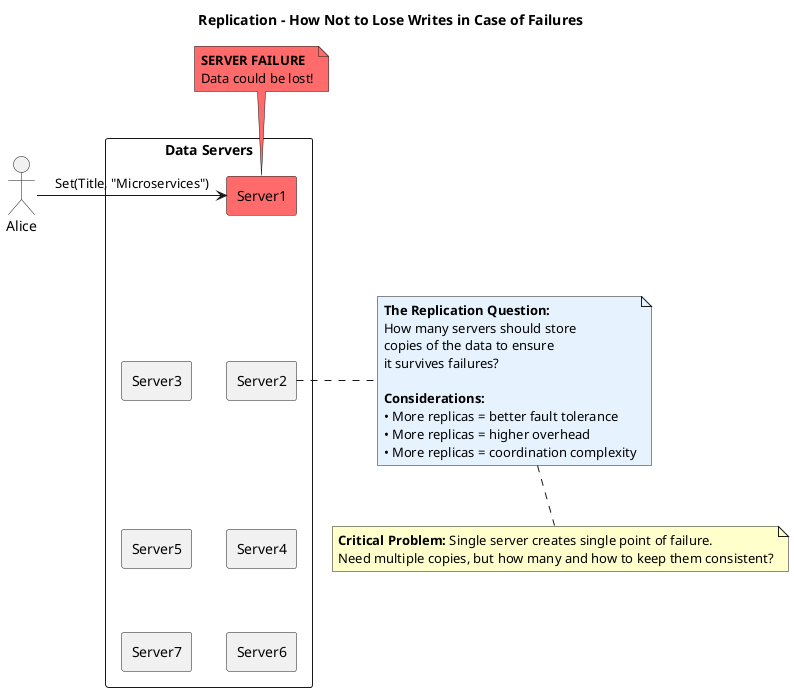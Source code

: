 @startuml

title Replication - How Not to Lose Writes in Case of Failures

actor "Alice" as Alice

rectangle "Data Servers" {
  rectangle "Server1" as S1 #FF6B6B
  rectangle "Server2" as S2
  rectangle "Server3" as S3  
  rectangle "Server4" as S4
  rectangle "Server5" as S5
  rectangle "Server6" as S6
  rectangle "Server7" as S7
}

Alice -> S1 : Set(Title, "Microservices")

note top of S1 #FF6B6B
**SERVER FAILURE**
Data could be lost!
end note

note right of S2 #E6F3FF
**The Replication Question:**
How many servers should store
copies of the data to ensure
it survives failures?

**Considerations:**
• More replicas = better fault tolerance
• More replicas = higher overhead  
• More replicas = coordination complexity
end note

S1 -[hidden]d- S2
S2 -[hidden]l- S3
S3 -[hidden]d- S4
S4 -[hidden]l- S5
S5 -[hidden]d- S6
S6 -[hidden]l- S7

note bottom #FFFFCC
**Critical Problem:** Single server creates single point of failure.
Need multiple copies, but how many and how to keep them consistent?
end note
@enduml 